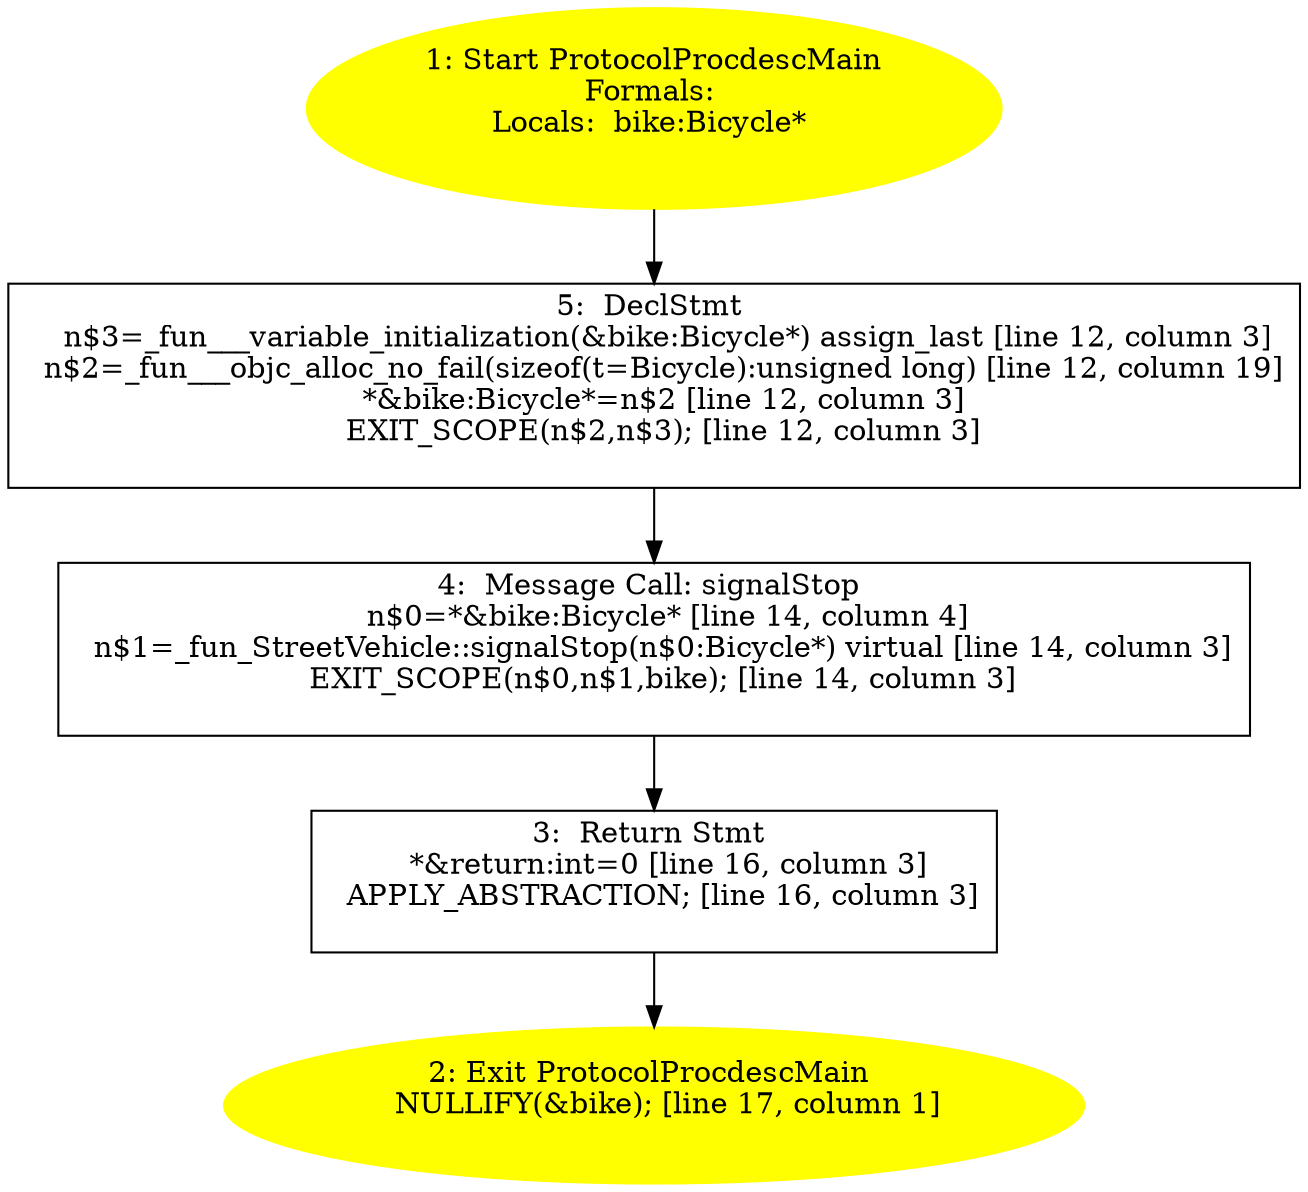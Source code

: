 /* @generated */
digraph cfg {
"ProtocolProcdescMain.84e7d2448aa904c965bf225f17cfb503_1" [label="1: Start ProtocolProcdescMain\nFormals: \nLocals:  bike:Bicycle* \n  " color=yellow style=filled]
	

	 "ProtocolProcdescMain.84e7d2448aa904c965bf225f17cfb503_1" -> "ProtocolProcdescMain.84e7d2448aa904c965bf225f17cfb503_5" ;
"ProtocolProcdescMain.84e7d2448aa904c965bf225f17cfb503_2" [label="2: Exit ProtocolProcdescMain \n   NULLIFY(&bike); [line 17, column 1]\n " color=yellow style=filled]
	

"ProtocolProcdescMain.84e7d2448aa904c965bf225f17cfb503_3" [label="3:  Return Stmt \n   *&return:int=0 [line 16, column 3]\n  APPLY_ABSTRACTION; [line 16, column 3]\n " shape="box"]
	

	 "ProtocolProcdescMain.84e7d2448aa904c965bf225f17cfb503_3" -> "ProtocolProcdescMain.84e7d2448aa904c965bf225f17cfb503_2" ;
"ProtocolProcdescMain.84e7d2448aa904c965bf225f17cfb503_4" [label="4:  Message Call: signalStop \n   n$0=*&bike:Bicycle* [line 14, column 4]\n  n$1=_fun_StreetVehicle::signalStop(n$0:Bicycle*) virtual [line 14, column 3]\n  EXIT_SCOPE(n$0,n$1,bike); [line 14, column 3]\n " shape="box"]
	

	 "ProtocolProcdescMain.84e7d2448aa904c965bf225f17cfb503_4" -> "ProtocolProcdescMain.84e7d2448aa904c965bf225f17cfb503_3" ;
"ProtocolProcdescMain.84e7d2448aa904c965bf225f17cfb503_5" [label="5:  DeclStmt \n   n$3=_fun___variable_initialization(&bike:Bicycle*) assign_last [line 12, column 3]\n  n$2=_fun___objc_alloc_no_fail(sizeof(t=Bicycle):unsigned long) [line 12, column 19]\n  *&bike:Bicycle*=n$2 [line 12, column 3]\n  EXIT_SCOPE(n$2,n$3); [line 12, column 3]\n " shape="box"]
	

	 "ProtocolProcdescMain.84e7d2448aa904c965bf225f17cfb503_5" -> "ProtocolProcdescMain.84e7d2448aa904c965bf225f17cfb503_4" ;
}
